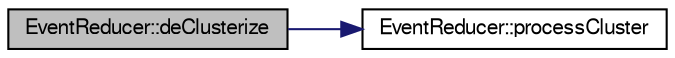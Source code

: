 digraph "EventReducer::deClusterize"
{
  bgcolor="transparent";
  edge [fontname="FreeSans",fontsize="10",labelfontname="FreeSans",labelfontsize="10"];
  node [fontname="FreeSans",fontsize="10",shape=record];
  rankdir="LR";
  Node1 [label="EventReducer::deClusterize",height=0.2,width=0.4,color="black", fillcolor="grey75", style="filled" fontcolor="black"];
  Node1 -> Node2 [color="midnightblue",fontsize="10",style="solid",fontname="FreeSans"];
  Node2 [label="EventReducer::processCluster",height=0.2,width=0.4,color="black",URL="$d5/dda/classEventReducer.html#a9c486840a3471f51f208897a1c3c4b99"];
}
